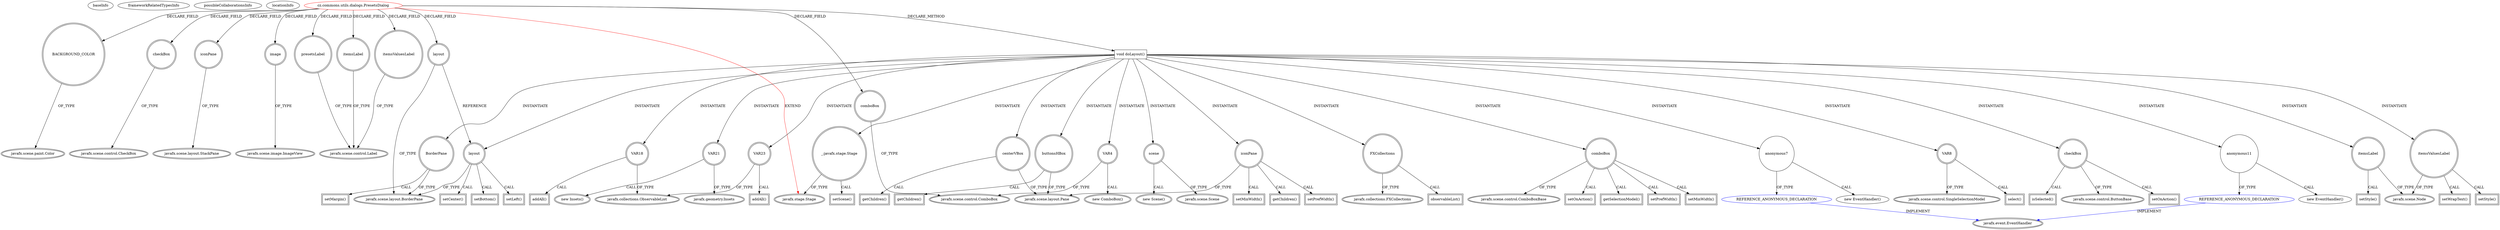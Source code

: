 digraph {
baseInfo[graphId=947,category="extension_graph",isAnonymous=false,possibleRelation=true]
frameworkRelatedTypesInfo[0="javafx.stage.Stage"]
possibleCollaborationsInfo[0="947~CLIENT_METHOD_DECLARATION-INSTANTIATION-~javafx.stage.Stage ~javafx.event.EventHandler ~false~true"]
locationInfo[projectName="Maxxa-MT-common",filePath="/Maxxa-MT-common/MT-common-master/src/cz/commons/utils/dialogs/PresetsDialog.java",contextSignature="PresetsDialog",graphId="947"]
0[label="cz.commons.utils.dialogs.PresetsDialog",vertexType="ROOT_CLIENT_CLASS_DECLARATION",isFrameworkType=false,color=red]
1[label="javafx.stage.Stage",vertexType="FRAMEWORK_CLASS_TYPE",isFrameworkType=true,peripheries=2]
2[label="BACKGROUND_COLOR",vertexType="FIELD_DECLARATION",isFrameworkType=true,peripheries=2,shape=circle]
3[label="javafx.scene.paint.Color",vertexType="FRAMEWORK_CLASS_TYPE",isFrameworkType=true,peripheries=2]
4[label="checkBox",vertexType="FIELD_DECLARATION",isFrameworkType=true,peripheries=2,shape=circle]
5[label="javafx.scene.control.CheckBox",vertexType="FRAMEWORK_CLASS_TYPE",isFrameworkType=true,peripheries=2]
6[label="comboBox",vertexType="FIELD_DECLARATION",isFrameworkType=true,peripheries=2,shape=circle]
7[label="javafx.scene.control.ComboBox",vertexType="FRAMEWORK_CLASS_TYPE",isFrameworkType=true,peripheries=2]
8[label="iconPane",vertexType="FIELD_DECLARATION",isFrameworkType=true,peripheries=2,shape=circle]
9[label="javafx.scene.layout.StackPane",vertexType="FRAMEWORK_CLASS_TYPE",isFrameworkType=true,peripheries=2]
10[label="image",vertexType="FIELD_DECLARATION",isFrameworkType=true,peripheries=2,shape=circle]
11[label="javafx.scene.image.ImageView",vertexType="FRAMEWORK_CLASS_TYPE",isFrameworkType=true,peripheries=2]
12[label="itemsLabel",vertexType="FIELD_DECLARATION",isFrameworkType=true,peripheries=2,shape=circle]
13[label="javafx.scene.control.Label",vertexType="FRAMEWORK_CLASS_TYPE",isFrameworkType=true,peripheries=2]
14[label="itemsValuesLabel",vertexType="FIELD_DECLARATION",isFrameworkType=true,peripheries=2,shape=circle]
16[label="layout",vertexType="FIELD_DECLARATION",isFrameworkType=true,peripheries=2,shape=circle]
17[label="javafx.scene.layout.BorderPane",vertexType="FRAMEWORK_CLASS_TYPE",isFrameworkType=true,peripheries=2]
18[label="presetsLabel",vertexType="FIELD_DECLARATION",isFrameworkType=true,peripheries=2,shape=circle]
20[label="void doLayout()",vertexType="CLIENT_METHOD_DECLARATION",isFrameworkType=false,shape=box]
21[label="iconPane",vertexType="VARIABLE_EXPRESION",isFrameworkType=true,peripheries=2,shape=circle]
23[label="javafx.scene.layout.Pane",vertexType="FRAMEWORK_CLASS_TYPE",isFrameworkType=true,peripheries=2]
22[label="getChildren()",vertexType="INSIDE_CALL",isFrameworkType=true,peripheries=2,shape=box]
25[label="setPrefWidth()",vertexType="INSIDE_CALL",isFrameworkType=true,peripheries=2,shape=box]
27[label="setMinWidth()",vertexType="INSIDE_CALL",isFrameworkType=true,peripheries=2,shape=box]
28[label="layout",vertexType="VARIABLE_EXPRESION",isFrameworkType=true,peripheries=2,shape=circle]
29[label="setLeft()",vertexType="INSIDE_CALL",isFrameworkType=true,peripheries=2,shape=box]
32[label="VAR4",vertexType="VARIABLE_EXPRESION",isFrameworkType=true,peripheries=2,shape=circle]
31[label="new ComboBox()",vertexType="CONSTRUCTOR_CALL",isFrameworkType=true,peripheries=2]
34[label="FXCollections",vertexType="VARIABLE_EXPRESION",isFrameworkType=true,peripheries=2,shape=circle]
36[label="javafx.collections.FXCollections",vertexType="FRAMEWORK_CLASS_TYPE",isFrameworkType=true,peripheries=2]
35[label="observableList()",vertexType="INSIDE_CALL",isFrameworkType=true,peripheries=2,shape=box]
37[label="comboBox",vertexType="VARIABLE_EXPRESION",isFrameworkType=true,peripheries=2,shape=circle]
39[label="javafx.scene.control.ComboBoxBase",vertexType="FRAMEWORK_CLASS_TYPE",isFrameworkType=true,peripheries=2]
38[label="setOnAction()",vertexType="INSIDE_CALL",isFrameworkType=true,peripheries=2,shape=box]
41[label="anonymous7",vertexType="VARIABLE_EXPRESION",isFrameworkType=false,shape=circle]
42[label="REFERENCE_ANONYMOUS_DECLARATION",vertexType="REFERENCE_ANONYMOUS_DECLARATION",isFrameworkType=false,color=blue]
43[label="javafx.event.EventHandler",vertexType="FRAMEWORK_INTERFACE_TYPE",isFrameworkType=true,peripheries=2]
40[label="new EventHandler()",vertexType="CONSTRUCTOR_CALL",isFrameworkType=false]
44[label="VAR8",vertexType="VARIABLE_EXPRESION",isFrameworkType=true,peripheries=2,shape=circle]
46[label="javafx.scene.control.SingleSelectionModel",vertexType="FRAMEWORK_CLASS_TYPE",isFrameworkType=true,peripheries=2]
45[label="select()",vertexType="INSIDE_CALL",isFrameworkType=true,peripheries=2,shape=box]
48[label="getSelectionModel()",vertexType="INSIDE_CALL",isFrameworkType=true,peripheries=2,shape=box]
49[label="checkBox",vertexType="VARIABLE_EXPRESION",isFrameworkType=true,peripheries=2,shape=circle]
51[label="javafx.scene.control.ButtonBase",vertexType="FRAMEWORK_CLASS_TYPE",isFrameworkType=true,peripheries=2]
50[label="setOnAction()",vertexType="INSIDE_CALL",isFrameworkType=true,peripheries=2,shape=box]
53[label="anonymous11",vertexType="VARIABLE_EXPRESION",isFrameworkType=false,shape=circle]
54[label="REFERENCE_ANONYMOUS_DECLARATION",vertexType="REFERENCE_ANONYMOUS_DECLARATION",isFrameworkType=false,color=blue]
52[label="new EventHandler()",vertexType="CONSTRUCTOR_CALL",isFrameworkType=false]
57[label="isSelected()",vertexType="INSIDE_CALL",isFrameworkType=true,peripheries=2,shape=box]
59[label="setPrefWidth()",vertexType="INSIDE_CALL",isFrameworkType=true,peripheries=2,shape=box]
61[label="setMinWidth()",vertexType="INSIDE_CALL",isFrameworkType=true,peripheries=2,shape=box]
62[label="itemsLabel",vertexType="VARIABLE_EXPRESION",isFrameworkType=true,peripheries=2,shape=circle]
64[label="javafx.scene.Node",vertexType="FRAMEWORK_CLASS_TYPE",isFrameworkType=true,peripheries=2]
63[label="setStyle()",vertexType="INSIDE_CALL",isFrameworkType=true,peripheries=2,shape=box]
65[label="itemsValuesLabel",vertexType="VARIABLE_EXPRESION",isFrameworkType=true,peripheries=2,shape=circle]
66[label="setStyle()",vertexType="INSIDE_CALL",isFrameworkType=true,peripheries=2,shape=box]
69[label="setWrapText()",vertexType="INSIDE_CALL",isFrameworkType=true,peripheries=2,shape=box]
70[label="VAR18",vertexType="VARIABLE_EXPRESION",isFrameworkType=true,peripheries=2,shape=circle]
72[label="javafx.collections.ObservableList",vertexType="FRAMEWORK_INTERFACE_TYPE",isFrameworkType=true,peripheries=2]
71[label="addAll()",vertexType="INSIDE_CALL",isFrameworkType=true,peripheries=2,shape=box]
73[label="centerVBox",vertexType="VARIABLE_EXPRESION",isFrameworkType=true,peripheries=2,shape=circle]
74[label="getChildren()",vertexType="INSIDE_CALL",isFrameworkType=true,peripheries=2,shape=box]
76[label="BorderPane",vertexType="VARIABLE_EXPRESION",isFrameworkType=true,peripheries=2,shape=circle]
77[label="setMargin()",vertexType="INSIDE_CALL",isFrameworkType=true,peripheries=2,shape=box]
80[label="VAR21",vertexType="VARIABLE_EXPRESION",isFrameworkType=true,peripheries=2,shape=circle]
81[label="javafx.geometry.Insets",vertexType="FRAMEWORK_CLASS_TYPE",isFrameworkType=true,peripheries=2]
79[label="new Insets()",vertexType="CONSTRUCTOR_CALL",isFrameworkType=true,peripheries=2]
83[label="setCenter()",vertexType="INSIDE_CALL",isFrameworkType=true,peripheries=2,shape=box]
84[label="VAR23",vertexType="VARIABLE_EXPRESION",isFrameworkType=true,peripheries=2,shape=circle]
85[label="addAll()",vertexType="INSIDE_CALL",isFrameworkType=true,peripheries=2,shape=box]
87[label="buttonsHBox",vertexType="VARIABLE_EXPRESION",isFrameworkType=true,peripheries=2,shape=circle]
88[label="getChildren()",vertexType="INSIDE_CALL",isFrameworkType=true,peripheries=2,shape=box]
91[label="setBottom()",vertexType="INSIDE_CALL",isFrameworkType=true,peripheries=2,shape=box]
93[label="scene",vertexType="VARIABLE_EXPRESION",isFrameworkType=true,peripheries=2,shape=circle]
94[label="javafx.scene.Scene",vertexType="FRAMEWORK_CLASS_TYPE",isFrameworkType=true,peripheries=2]
92[label="new Scene()",vertexType="CONSTRUCTOR_CALL",isFrameworkType=true,peripheries=2]
95[label="_:javafx.stage.Stage",vertexType="VARIABLE_EXPRESION",isFrameworkType=true,peripheries=2,shape=circle]
96[label="setScene()",vertexType="INSIDE_CALL",isFrameworkType=true,peripheries=2,shape=box]
0->1[label="EXTEND",color=red]
0->2[label="DECLARE_FIELD"]
2->3[label="OF_TYPE"]
0->4[label="DECLARE_FIELD"]
4->5[label="OF_TYPE"]
0->6[label="DECLARE_FIELD"]
6->7[label="OF_TYPE"]
0->8[label="DECLARE_FIELD"]
8->9[label="OF_TYPE"]
0->10[label="DECLARE_FIELD"]
10->11[label="OF_TYPE"]
0->12[label="DECLARE_FIELD"]
12->13[label="OF_TYPE"]
0->14[label="DECLARE_FIELD"]
14->13[label="OF_TYPE"]
0->16[label="DECLARE_FIELD"]
16->17[label="OF_TYPE"]
0->18[label="DECLARE_FIELD"]
18->13[label="OF_TYPE"]
0->20[label="DECLARE_METHOD"]
20->21[label="INSTANTIATE"]
21->23[label="OF_TYPE"]
21->22[label="CALL"]
21->25[label="CALL"]
21->27[label="CALL"]
20->28[label="INSTANTIATE"]
16->28[label="REFERENCE"]
28->17[label="OF_TYPE"]
28->29[label="CALL"]
20->32[label="INSTANTIATE"]
32->7[label="OF_TYPE"]
32->31[label="CALL"]
20->34[label="INSTANTIATE"]
34->36[label="OF_TYPE"]
34->35[label="CALL"]
20->37[label="INSTANTIATE"]
37->39[label="OF_TYPE"]
37->38[label="CALL"]
20->41[label="INSTANTIATE"]
42->43[label="IMPLEMENT",color=blue]
41->42[label="OF_TYPE"]
41->40[label="CALL"]
20->44[label="INSTANTIATE"]
44->46[label="OF_TYPE"]
44->45[label="CALL"]
37->48[label="CALL"]
20->49[label="INSTANTIATE"]
49->51[label="OF_TYPE"]
49->50[label="CALL"]
20->53[label="INSTANTIATE"]
54->43[label="IMPLEMENT",color=blue]
53->54[label="OF_TYPE"]
53->52[label="CALL"]
49->57[label="CALL"]
37->59[label="CALL"]
37->61[label="CALL"]
20->62[label="INSTANTIATE"]
62->64[label="OF_TYPE"]
62->63[label="CALL"]
20->65[label="INSTANTIATE"]
65->64[label="OF_TYPE"]
65->66[label="CALL"]
65->69[label="CALL"]
20->70[label="INSTANTIATE"]
70->72[label="OF_TYPE"]
70->71[label="CALL"]
20->73[label="INSTANTIATE"]
73->23[label="OF_TYPE"]
73->74[label="CALL"]
20->76[label="INSTANTIATE"]
76->17[label="OF_TYPE"]
76->77[label="CALL"]
20->80[label="INSTANTIATE"]
80->81[label="OF_TYPE"]
80->79[label="CALL"]
28->83[label="CALL"]
20->84[label="INSTANTIATE"]
84->72[label="OF_TYPE"]
84->85[label="CALL"]
20->87[label="INSTANTIATE"]
87->23[label="OF_TYPE"]
87->88[label="CALL"]
28->91[label="CALL"]
20->93[label="INSTANTIATE"]
93->94[label="OF_TYPE"]
93->92[label="CALL"]
20->95[label="INSTANTIATE"]
95->1[label="OF_TYPE"]
95->96[label="CALL"]
}
